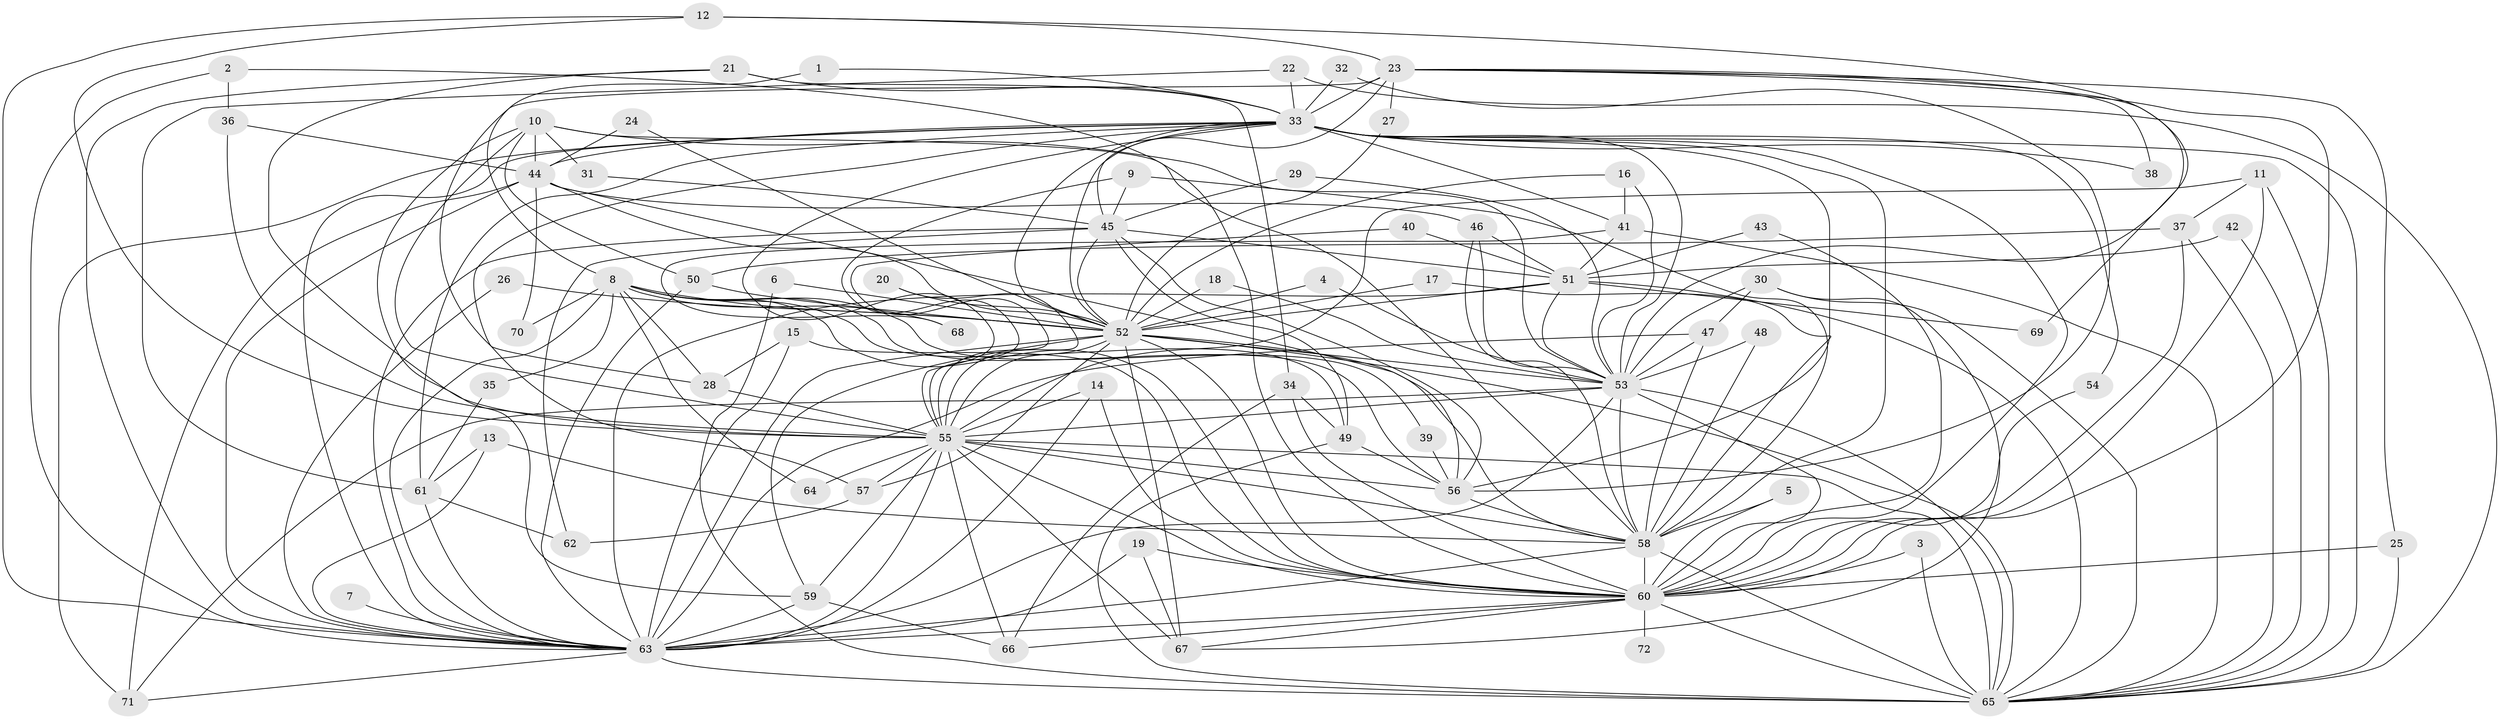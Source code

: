 // original degree distribution, {15: 0.006993006993006993, 26: 0.006993006993006993, 23: 0.006993006993006993, 19: 0.013986013986013986, 20: 0.006993006993006993, 34: 0.006993006993006993, 27: 0.006993006993006993, 22: 0.006993006993006993, 29: 0.006993006993006993, 7: 0.013986013986013986, 4: 0.1048951048951049, 5: 0.04895104895104895, 8: 0.006993006993006993, 2: 0.5384615384615384, 3: 0.18181818181818182, 11: 0.006993006993006993, 10: 0.006993006993006993, 6: 0.02097902097902098}
// Generated by graph-tools (version 1.1) at 2025/49/03/09/25 03:49:31]
// undirected, 72 vertices, 202 edges
graph export_dot {
graph [start="1"]
  node [color=gray90,style=filled];
  1;
  2;
  3;
  4;
  5;
  6;
  7;
  8;
  9;
  10;
  11;
  12;
  13;
  14;
  15;
  16;
  17;
  18;
  19;
  20;
  21;
  22;
  23;
  24;
  25;
  26;
  27;
  28;
  29;
  30;
  31;
  32;
  33;
  34;
  35;
  36;
  37;
  38;
  39;
  40;
  41;
  42;
  43;
  44;
  45;
  46;
  47;
  48;
  49;
  50;
  51;
  52;
  53;
  54;
  55;
  56;
  57;
  58;
  59;
  60;
  61;
  62;
  63;
  64;
  65;
  66;
  67;
  68;
  69;
  70;
  71;
  72;
  1 -- 8 [weight=1.0];
  1 -- 33 [weight=1.0];
  2 -- 36 [weight=1.0];
  2 -- 60 [weight=1.0];
  2 -- 63 [weight=1.0];
  3 -- 60 [weight=1.0];
  3 -- 65 [weight=1.0];
  4 -- 52 [weight=1.0];
  4 -- 53 [weight=1.0];
  5 -- 58 [weight=1.0];
  5 -- 60 [weight=1.0];
  6 -- 52 [weight=1.0];
  6 -- 65 [weight=1.0];
  7 -- 63 [weight=1.0];
  8 -- 28 [weight=1.0];
  8 -- 35 [weight=1.0];
  8 -- 39 [weight=1.0];
  8 -- 49 [weight=1.0];
  8 -- 52 [weight=1.0];
  8 -- 56 [weight=1.0];
  8 -- 60 [weight=1.0];
  8 -- 63 [weight=1.0];
  8 -- 64 [weight=1.0];
  8 -- 68 [weight=1.0];
  8 -- 70 [weight=1.0];
  9 -- 45 [weight=1.0];
  9 -- 55 [weight=1.0];
  9 -- 58 [weight=1.0];
  10 -- 31 [weight=1.0];
  10 -- 44 [weight=1.0];
  10 -- 50 [weight=1.0];
  10 -- 53 [weight=1.0];
  10 -- 55 [weight=1.0];
  10 -- 58 [weight=1.0];
  10 -- 59 [weight=1.0];
  11 -- 37 [weight=1.0];
  11 -- 55 [weight=1.0];
  11 -- 60 [weight=1.0];
  11 -- 65 [weight=1.0];
  12 -- 23 [weight=1.0];
  12 -- 53 [weight=1.0];
  12 -- 55 [weight=1.0];
  12 -- 63 [weight=1.0];
  13 -- 58 [weight=1.0];
  13 -- 61 [weight=1.0];
  13 -- 63 [weight=1.0];
  14 -- 55 [weight=1.0];
  14 -- 60 [weight=1.0];
  14 -- 63 [weight=1.0];
  15 -- 28 [weight=1.0];
  15 -- 60 [weight=1.0];
  15 -- 63 [weight=1.0];
  16 -- 41 [weight=1.0];
  16 -- 52 [weight=1.0];
  16 -- 53 [weight=1.0];
  17 -- 52 [weight=1.0];
  17 -- 58 [weight=1.0];
  18 -- 52 [weight=1.0];
  18 -- 53 [weight=1.0];
  19 -- 60 [weight=1.0];
  19 -- 63 [weight=1.0];
  19 -- 67 [weight=1.0];
  20 -- 52 [weight=1.0];
  20 -- 55 [weight=1.0];
  21 -- 33 [weight=1.0];
  21 -- 34 [weight=1.0];
  21 -- 55 [weight=1.0];
  21 -- 63 [weight=1.0];
  22 -- 33 [weight=1.0];
  22 -- 61 [weight=1.0];
  22 -- 65 [weight=1.0];
  23 -- 25 [weight=1.0];
  23 -- 27 [weight=1.0];
  23 -- 28 [weight=1.0];
  23 -- 33 [weight=1.0];
  23 -- 38 [weight=1.0];
  23 -- 52 [weight=1.0];
  23 -- 60 [weight=1.0];
  23 -- 69 [weight=1.0];
  24 -- 44 [weight=1.0];
  24 -- 52 [weight=1.0];
  25 -- 60 [weight=1.0];
  25 -- 65 [weight=1.0];
  26 -- 52 [weight=1.0];
  26 -- 63 [weight=1.0];
  27 -- 52 [weight=1.0];
  28 -- 55 [weight=1.0];
  29 -- 45 [weight=1.0];
  29 -- 53 [weight=1.0];
  30 -- 47 [weight=1.0];
  30 -- 53 [weight=1.0];
  30 -- 65 [weight=1.0];
  30 -- 67 [weight=1.0];
  31 -- 45 [weight=1.0];
  32 -- 33 [weight=1.0];
  32 -- 56 [weight=1.0];
  33 -- 38 [weight=1.0];
  33 -- 41 [weight=1.0];
  33 -- 44 [weight=2.0];
  33 -- 45 [weight=1.0];
  33 -- 52 [weight=2.0];
  33 -- 53 [weight=1.0];
  33 -- 54 [weight=1.0];
  33 -- 55 [weight=1.0];
  33 -- 56 [weight=2.0];
  33 -- 57 [weight=1.0];
  33 -- 58 [weight=1.0];
  33 -- 60 [weight=2.0];
  33 -- 61 [weight=1.0];
  33 -- 63 [weight=1.0];
  33 -- 65 [weight=2.0];
  33 -- 71 [weight=1.0];
  34 -- 49 [weight=1.0];
  34 -- 60 [weight=1.0];
  34 -- 66 [weight=1.0];
  35 -- 61 [weight=1.0];
  36 -- 44 [weight=1.0];
  36 -- 55 [weight=1.0];
  37 -- 50 [weight=1.0];
  37 -- 60 [weight=1.0];
  37 -- 65 [weight=1.0];
  39 -- 56 [weight=1.0];
  40 -- 51 [weight=1.0];
  40 -- 55 [weight=1.0];
  41 -- 51 [weight=1.0];
  41 -- 65 [weight=1.0];
  41 -- 68 [weight=1.0];
  42 -- 51 [weight=1.0];
  42 -- 65 [weight=1.0];
  43 -- 51 [weight=1.0];
  43 -- 60 [weight=1.0];
  44 -- 46 [weight=1.0];
  44 -- 52 [weight=1.0];
  44 -- 56 [weight=1.0];
  44 -- 63 [weight=2.0];
  44 -- 70 [weight=1.0];
  44 -- 71 [weight=1.0];
  45 -- 49 [weight=1.0];
  45 -- 51 [weight=1.0];
  45 -- 52 [weight=1.0];
  45 -- 56 [weight=1.0];
  45 -- 62 [weight=1.0];
  45 -- 63 [weight=1.0];
  46 -- 51 [weight=1.0];
  46 -- 53 [weight=1.0];
  46 -- 58 [weight=1.0];
  47 -- 53 [weight=1.0];
  47 -- 58 [weight=1.0];
  47 -- 63 [weight=2.0];
  48 -- 53 [weight=1.0];
  48 -- 58 [weight=1.0];
  49 -- 56 [weight=1.0];
  49 -- 65 [weight=1.0];
  50 -- 52 [weight=1.0];
  50 -- 63 [weight=1.0];
  51 -- 52 [weight=1.0];
  51 -- 53 [weight=1.0];
  51 -- 63 [weight=1.0];
  51 -- 65 [weight=1.0];
  51 -- 69 [weight=1.0];
  52 -- 53 [weight=1.0];
  52 -- 55 [weight=1.0];
  52 -- 57 [weight=2.0];
  52 -- 58 [weight=1.0];
  52 -- 59 [weight=1.0];
  52 -- 60 [weight=2.0];
  52 -- 63 [weight=1.0];
  52 -- 65 [weight=2.0];
  52 -- 67 [weight=1.0];
  53 -- 55 [weight=1.0];
  53 -- 58 [weight=1.0];
  53 -- 60 [weight=2.0];
  53 -- 63 [weight=1.0];
  53 -- 65 [weight=3.0];
  53 -- 71 [weight=1.0];
  54 -- 60 [weight=1.0];
  55 -- 56 [weight=1.0];
  55 -- 57 [weight=1.0];
  55 -- 58 [weight=1.0];
  55 -- 59 [weight=1.0];
  55 -- 60 [weight=2.0];
  55 -- 63 [weight=1.0];
  55 -- 64 [weight=1.0];
  55 -- 65 [weight=2.0];
  55 -- 66 [weight=1.0];
  55 -- 67 [weight=1.0];
  56 -- 58 [weight=1.0];
  57 -- 62 [weight=1.0];
  58 -- 60 [weight=3.0];
  58 -- 63 [weight=1.0];
  58 -- 65 [weight=3.0];
  59 -- 63 [weight=2.0];
  59 -- 66 [weight=1.0];
  60 -- 63 [weight=3.0];
  60 -- 65 [weight=5.0];
  60 -- 66 [weight=1.0];
  60 -- 67 [weight=1.0];
  60 -- 72 [weight=2.0];
  61 -- 62 [weight=1.0];
  61 -- 63 [weight=1.0];
  63 -- 65 [weight=2.0];
  63 -- 71 [weight=1.0];
}
